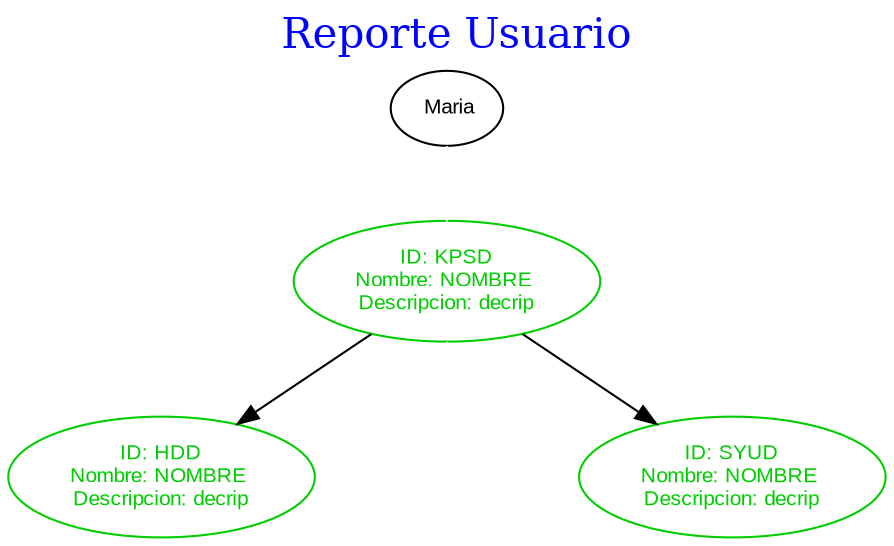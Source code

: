 digraph G {
rankdir = Lista;
node [shape = ellipse fontname="Arial" fontsize="10"]
graph [nodesep = 0.5]
label = < <font color='blue'> <font point-size='20'> Reporte Usuario </font></font>>;
labelloc = "t";
Nusuario -> NKPSD[color=white]; 
 NKPSD -> NHDD;
 NKPSD -> MKPSD[color=white]; 
 NKPSD -> NSYUD;

Nusuario [label=" Maria"]; 
 NHDD [label=" ID: HDD 
Nombre: NOMBRE 
Descripcion: decrip", color=green3, fontcolor=green3]; 
 NKPSD [label=" ID: KPSD 
Nombre: NOMBRE 
Descripcion: decrip", color=green3, fontcolor=green3]; 
 MKPSD [label=" Invis", color=white, bgcolor=white, fontcolor=white]; 
 NSYUD [label=" ID: SYUD 
Nombre: NOMBRE 
Descripcion: decrip", color=green3, fontcolor=green3]; 

}

